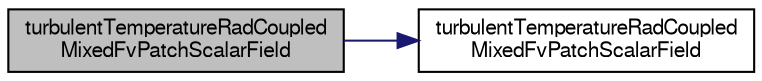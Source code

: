 digraph "turbulentTemperatureRadCoupledMixedFvPatchScalarField"
{
  bgcolor="transparent";
  edge [fontname="FreeSans",fontsize="10",labelfontname="FreeSans",labelfontsize="10"];
  node [fontname="FreeSans",fontsize="10",shape=record];
  rankdir="LR";
  Node314 [label="turbulentTemperatureRadCoupled\lMixedFvPatchScalarField",height=0.2,width=0.4,color="black", fillcolor="grey75", style="filled", fontcolor="black"];
  Node314 -> Node315 [color="midnightblue",fontsize="10",style="solid",fontname="FreeSans"];
  Node315 [label="turbulentTemperatureRadCoupled\lMixedFvPatchScalarField",height=0.2,width=0.4,color="black",URL="$a30806.html#aabba79c9c6f2677a6dc9639bb41b8dfc",tooltip="Construct from patch and internal field. "];
}
